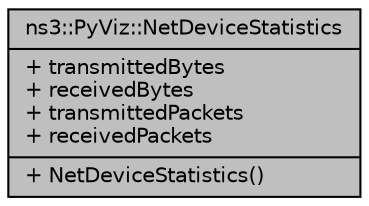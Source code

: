 digraph "ns3::PyViz::NetDeviceStatistics"
{
  edge [fontname="Helvetica",fontsize="10",labelfontname="Helvetica",labelfontsize="10"];
  node [fontname="Helvetica",fontsize="10",shape=record];
  Node1 [label="{ns3::PyViz::NetDeviceStatistics\n|+ transmittedBytes\l+ receivedBytes\l+ transmittedPackets\l+ receivedPackets\l|+ NetDeviceStatistics()\l}",height=0.2,width=0.4,color="black", fillcolor="grey75", style="filled", fontcolor="black"];
}
